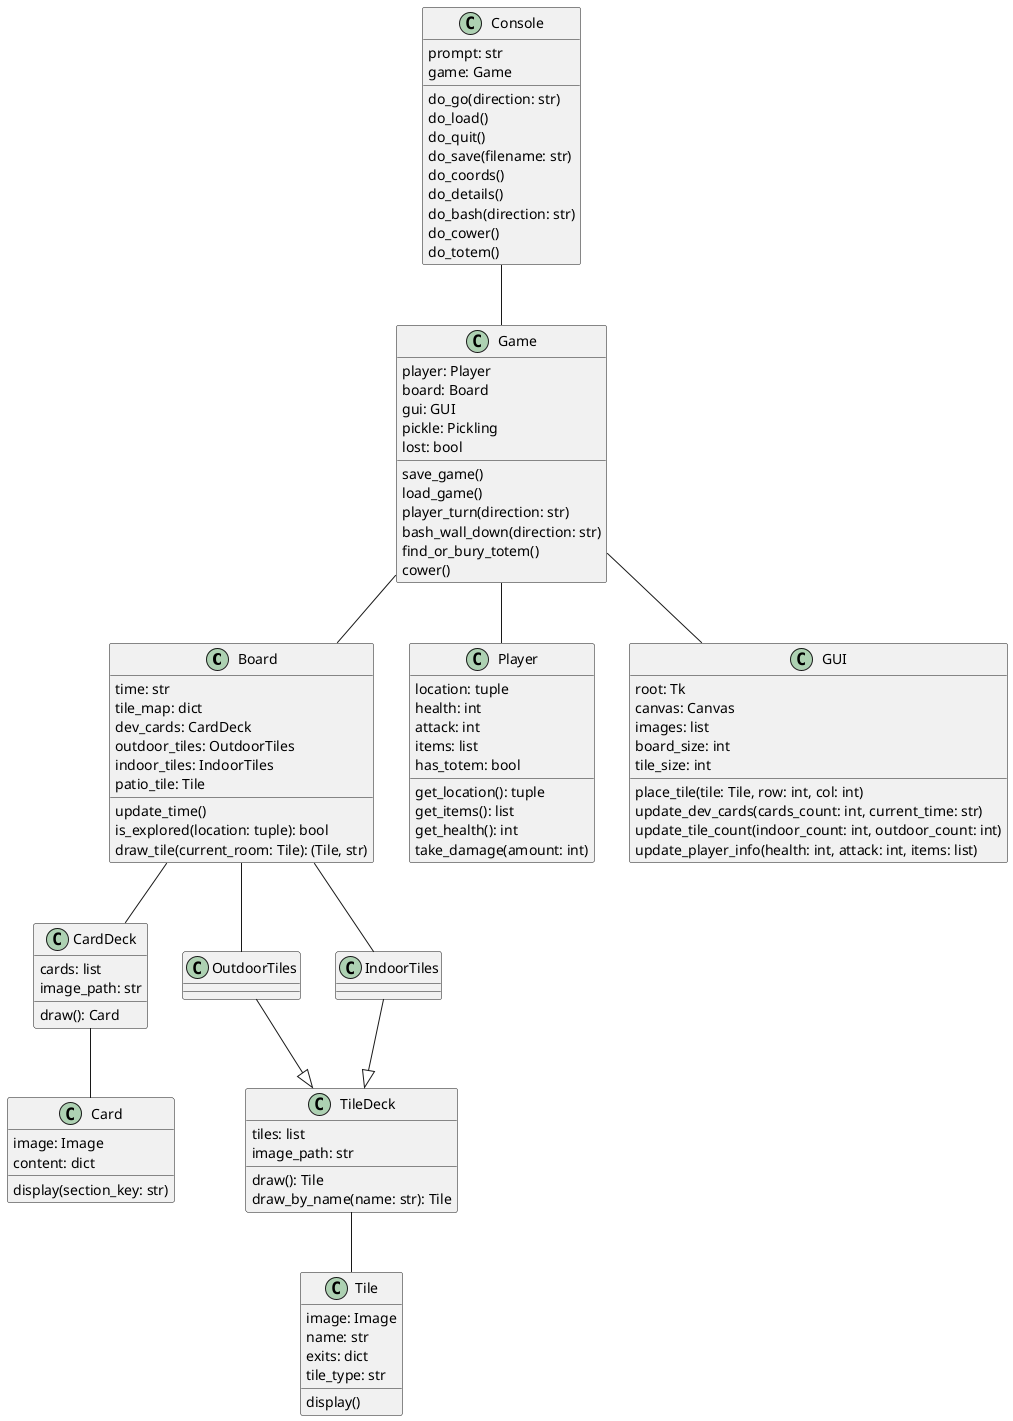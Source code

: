 @startuml ZIMP
class Board {
    time: str
    tile_map: dict
    dev_cards: CardDeck
    outdoor_tiles: OutdoorTiles
    indoor_tiles: IndoorTiles
    patio_tile: Tile
    update_time()
    is_explored(location: tuple): bool
    draw_tile(current_room: Tile): (Tile, str)
}

class Card {
    image: Image
    content: dict
    display(section_key: str)
}

class CardDeck {
    cards: list
    image_path: str
    draw(): Card
}

class Console {
    prompt: str
    game: Game
    do_go(direction: str)
    do_load()
    do_quit()
    do_save(filename: str)
    do_coords()
    do_details()
    do_bash(direction: str)
    do_cower()
    do_totem()
}

class Game {
    player: Player
    board: Board
    gui: GUI
    pickle: Pickling
    lost: bool
    save_game()
    load_game()
    player_turn(direction: str)
    bash_wall_down(direction: str)
    find_or_bury_totem()
    cower()
}

class Player {
    location: tuple
    health: int
    attack: int
    items: list
    has_totem: bool
    get_location(): tuple
    get_items(): list
    get_health(): int
    take_damage(amount: int)
}

class GUI {
    root: Tk
    canvas: Canvas
    images: list
    board_size: int
    tile_size: int
    place_tile(tile: Tile, row: int, col: int)
    update_dev_cards(cards_count: int, current_time: str)
    update_tile_count(indoor_count: int, outdoor_count: int)
    update_player_info(health: int, attack: int, items: list)
}

class Tile {
    image: Image
    name: str
    exits: dict
    tile_type: str
    display()
}

class TileDeck {
    tiles: list
    image_path: str
    draw(): Tile
    draw_by_name(name: str): Tile
}

class OutdoorTiles {
}

class IndoorTiles {
}

Board -- CardDeck
Board -- OutdoorTiles
Board -- IndoorTiles
CardDeck -- Card
Console -- Game
Game -- GUI
Game -- Player
Game -- Board
TileDeck -- Tile
OutdoorTiles --|> TileDeck
IndoorTiles --|> TileDeck
@enduml
